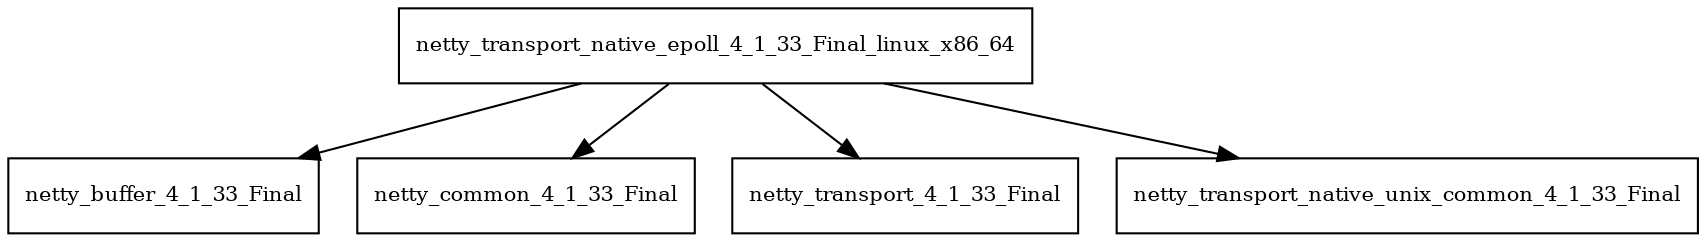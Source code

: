digraph netty_transport_native_epoll_4_1_33_Final_linux_x86_64_dependencies {
  node [shape = box, fontsize=10.0];
  netty_transport_native_epoll_4_1_33_Final_linux_x86_64 -> netty_buffer_4_1_33_Final;
  netty_transport_native_epoll_4_1_33_Final_linux_x86_64 -> netty_common_4_1_33_Final;
  netty_transport_native_epoll_4_1_33_Final_linux_x86_64 -> netty_transport_4_1_33_Final;
  netty_transport_native_epoll_4_1_33_Final_linux_x86_64 -> netty_transport_native_unix_common_4_1_33_Final;
}
